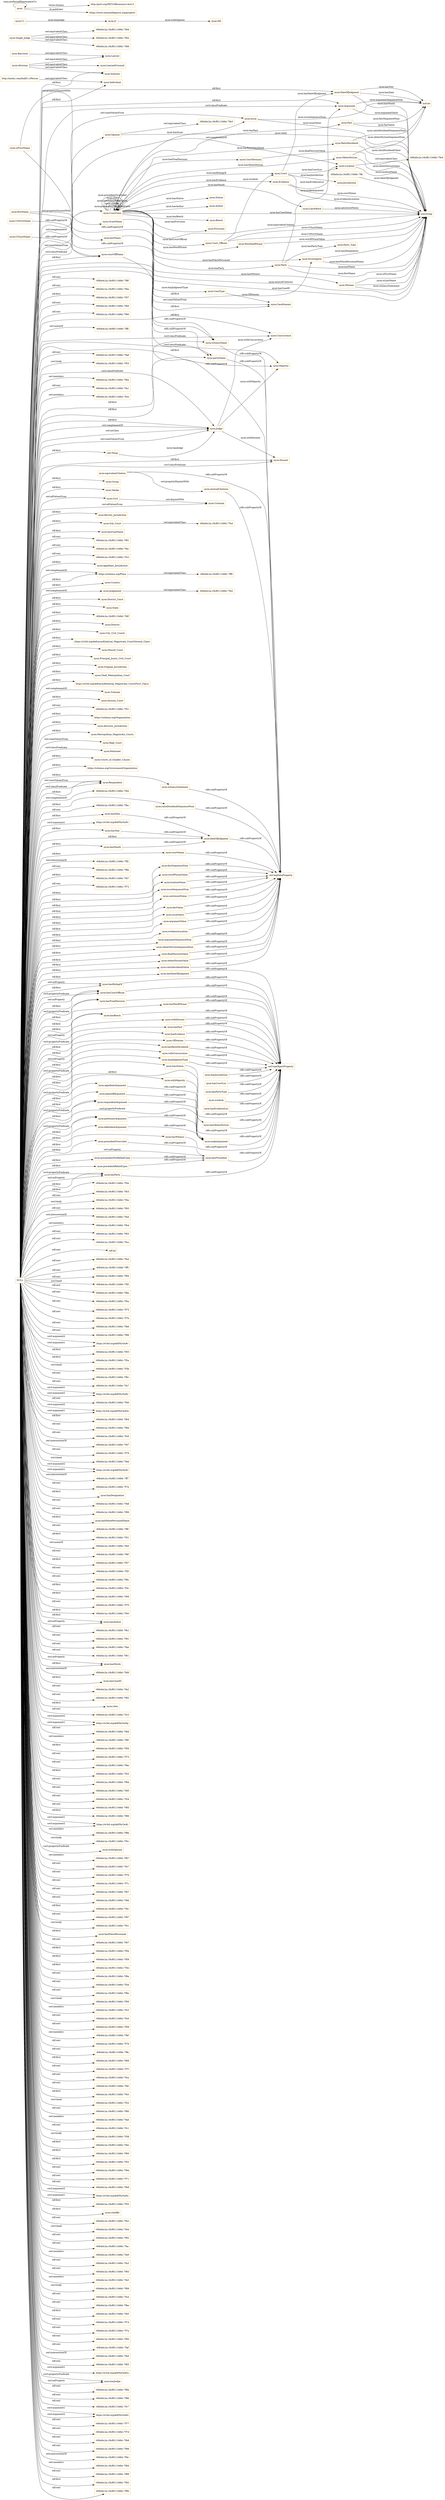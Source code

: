 digraph ar2dtool_diagram { 
rankdir=LR;
size="1501"
node [shape = rectangle, color="orange"]; "nyon:Issue" "nyon:Group" "nyon:Taluka" "nyon:Civil" "nyon:Statue" "nyon:Review_Jurisdiction" "nyon:Sub_Court" "nyon:ObiterDictum" "nyon:Solicitor" "nyon:Lawyer" "nyon:Appellant_Jurisdiction" "nyon:Jurisdiction" "https://schema.org/Place" "nyon:Evidence" "nyon:Opinion" "nyon:Judgement" "-60bd4c2a:18cf811348d:-7fe4" "nyon:Author" "nyon:CatchWord" "-60bd4c2a:18cf811348d:-7fe3" "nyon:Court_Official" "nyon:WordAndPhrase" "nyon:Country" "nyon:Attorney" "nyon:DateOfJudgment" "http://xmlns.com/foaf/0.1/Person" "nyon:Party_Type" "nyon:Concurrence" "nyon:CaseType" "nyon:Fact" "nyon:District_Court" "nyon:State" "nyon:Party" "-60bd4c2a:18cf811348d:-7fd4" "-60bd4c2a:18cf811348d:-7fdf" "nyon:District" "nyon:Provision" "nyon:Majority" "nyon:City_Civil_Courts" "nyon:Single_Judge" "https://w3id.org/def/nyon#Judicial_Magistrate_Court(Second_Class)" "nyon:Munsif_Court" "nyon:LearnedCounsel" "nyon:Principal_Junior_Civil_Court" "nyon:CaseDomain" "nyon:Original_Jurisdiction" "nyon:Chief_Meterpolitan_Court" "https://w3id.org/def/nyon#Judicial_Magistrate_Court(First_Class)" "nyon:RatioDecidendi" "nyon:Investigator" "nyon:Criminal" "-60bd4c2a:18cf811348d:-7fcd" "nyon:Tribunal" "nyon:Barrister" "nyon:Session_Court" "nyon:Individual" "https://schema.org/Organization" "nyon:Advisory_Jurisdiction" "nyon:Court" "nyon:Witness" "nyon:Bench" "-60bd4c2a:18cf811348d:-7ff9" "nyon:Metropolitan_Magistrate_Courts" "nyon:High_Court" "nyon:Judge" "nyon:CourtCase" "nyon:Petitioner" "-60bd4c2a:18cf811348d:-7fd3" "nyon:Dissent" "nyon:Argument" "-60bd4c2a:18cf811348d:-7fe5" "nyon:Location" "nyon:Courts_of_Smaller_Causes" "https://schema.org/GovernmentOrganization" "nyon:CourtDecision" "nyon:Respondent" "-60bd4c2a:18cf811348d:-7fd9" "-60bd4c2a:18cf811348d:-7fd2" "-60bd4c2a:18cf811348d:-7ffc" ; /*classes style*/
	"nyon:ratioDecidendiValue" -> "owl:topDataProperty" [ label = "rdfs:subPropertyOf" ];
	"nyon:witnessStatement" -> "owl:topDataProperty" [ label = "rdfs:subPropertyOf" ];
	"nyon:ratioDecidendiSequenceNum" -> "owl:topDataProperty" [ label = "rdfs:subPropertyOf" ];
	"https://schema.org/Place" -> "-60bd4c2a:18cf811348d:-7ff9" [ label = "owl:equivalentClass" ];
	"nyon:wLastName" -> "nyon:witnessName" [ label = "rdfs:subPropertyOf" ];
	"nyon:withMajority" -> "owl:topObjectProperty" [ label = "rdfs:subPropertyOf" ];
	"nyon:equivalentCitation" -> "nyon:neutralCitations" [ label = "owl:propertyDisjointWith" ];
	"nyon:equivalentCitation" -> "owl:topDataProperty" [ label = "rdfs:subPropertyOf" ];
	"nyon:dateOfJudgment" -> "owl:topDataProperty" [ label = "rdfs:subPropertyOf" ];
	"nyon:hasYear" -> "nyon:dateOfJudgment" [ label = "rdfs:subPropertyOf" ];
	"nyon:partyName" -> "owl:topDataProperty" [ label = "rdfs:subPropertyOf" ];
	"nyon:courtOffName" -> "owl:topDataProperty" [ label = "rdfs:subPropertyOf" ];
	"nyon:courtName" -> "owl:topDataProperty" [ label = "rdfs:subPropertyOf" ];
	"nyon:factSequenceNum" -> "owl:topDataProperty" [ label = "rdfs:subPropertyOf" ];
	"nyon:Opinion" -> "-60bd4c2a:18cf811348d:-7fe3" [ label = "owl:equivalentClass" ];
	"nyon:plaintiffArgument" -> "nyon:makeArgument" [ label = "rdfs:subPropertyOf" ];
	"nyon:Sub_Court" -> "-60bd4c2a:18cf811348d:-7fcd" [ label = "owl:equivalentClass" ];
	"nyon:hasWitness" -> "owl:topObjectProperty" [ label = "rdfs:subPropertyOf" ];
	"nyon:precedentReliedUpon" -> "nyon:hasPrecedent" [ label = "rdfs:subPropertyOf" ];
	"nyon:Civil" -> "nyon:Criminal" [ label = "owl:disjointWith" ];
	"nyon:wordPhraseValue" -> "owl:topDataProperty" [ label = "rdfs:subPropertyOf" ];
	"nyon:locationName" -> "owl:topDataProperty" [ label = "rdfs:subPropertyOf" ];
	"nyon:issueSequenceNum" -> "owl:topDataProperty" [ label = "rdfs:subPropertyOf" ];
	"nyon:hasParty" -> "owl:topObjectProperty" [ label = "rdfs:subPropertyOf" ];
	"nyon:hasDateOfJudgment" -> "owl:topObjectProperty" [ label = "rdfs:subPropertyOf" ];
	"nyon:hasRulingOf" -> "owl:topObjectProperty" [ label = "rdfs:subPropertyOf" ];
	"nyon:hasPrecedent" -> "owl:topObjectProperty" [ label = "rdfs:subPropertyOf" ];
	"nyon:catchwordValue" -> "owl:topDataProperty" [ label = "rdfs:subPropertyOf" ];
	"nyon:factValue" -> "owl:topDataProperty" [ label = "rdfs:subPropertyOf" ];
	"nyon:hasCourtOfficial" -> "owl:topObjectProperty" [ label = "rdfs:subPropertyOf" ];
	"nyon:issueValue" -> "owl:topDataProperty" [ label = "rdfs:subPropertyOf" ];
	"nyon:makeArgument" -> "owl:topObjectProperty" [ label = "rdfs:subPropertyOf" ];
	"nyon:hasFinalDecision" -> "owl:topObjectProperty" [ label = "rdfs:subPropertyOf" ];
	"nyon:lastName" -> "nyon:partyName" [ label = "rdfs:subPropertyOf" ];
	"nyon:respondentArgument" -> "nyon:makeArgument" [ label = "rdfs:subPropertyOf" ];
	"nyon:Judgement" -> "-60bd4c2a:18cf811348d:-7fe5" [ label = "owl:equivalentClass" ];
	"nyon:argumentValue" -> "owl:topDataProperty" [ label = "rdfs:subPropertyOf" ];
	"nyon:precedentOverruled" -> "nyon:hasPrecedent" [ label = "rdfs:subPropertyOf" ];
	"nyon:J1" -> "nyon:M0" [ label = "nyon:withOpinion" ];
	"nyon:hasWordPhrase" -> "owl:topObjectProperty" [ label = "rdfs:subPropertyOf" ];
	"NULL" -> "nyon:Respondent" [ label = "rdf:first" ];
	"NULL" -> "-60bd4c2a:18cf811348d:-7f5e" [ label = "rdf:first" ];
	"NULL" -> "nyon:Munsif_Court" [ label = "rdf:first" ];
	"NULL" -> "-60bd4c2a:18cf811348d:-7fb3" [ label = "rdf:rest" ];
	"NULL" -> "nyon:hasBench" [ label = "owl:onProperty" ];
	"NULL" -> "-60bd4c2a:18cf811348d:-7f4a" [ label = "swrl:body" ];
	"NULL" -> "-60bd4c2a:18cf811348d:-7f93" [ label = "rdf:rest" ];
	"NULL" -> "nyon:plaintiffArgument" [ label = "rdf:first" ];
	"NULL" -> "-60bd4c2a:18cf811348d:-7fed" [ label = "owl:intersectionOf" ];
	"NULL" -> "-60bd4c2a:18cf811348d:-7fb4" [ label = "owl:members" ];
	"NULL" -> "-60bd4c2a:18cf811348d:-7f63" [ label = "rdf:rest" ];
	"NULL" -> "nyon:factValue" [ label = "rdf:first" ];
	"NULL" -> "-60bd4c2a:18cf811348d:-7fce" [ label = "rdf:rest" ];
	"NULL" -> "nyon:hasCourtOfficial" [ label = "owl:onProperty" ];
	"NULL" -> "rdf:nil" [ label = "rdf:rest" ];
	"NULL" -> "-60bd4c2a:18cf811348d:-7fa4" [ label = "rdf:rest" ];
	"NULL" -> "-60bd4c2a:18cf811348d:-7ff5" [ label = "rdf:rest" ];
	"NULL" -> "nyon:ratioDecidendiValue" [ label = "rdf:first" ];
	"NULL" -> "nyon:Appellant_Jurisdiction" [ label = "rdf:first" ];
	"NULL" -> "-60bd4c2a:18cf811348d:-7f84" [ label = "rdf:rest" ];
	"NULL" -> "nyon:petitionerArgument" [ label = "rdf:first" ];
	"NULL" -> "nyon:Taluka" [ label = "rdf:first" ];
	"NULL" -> "-60bd4c2a:18cf811348d:-7f5f" [ label = "swrl:head" ];
	"NULL" -> "-60bd4c2a:18cf811348d:-7f8a" [ label = "rdf:rest" ];
	"NULL" -> "nyon:Individual" [ label = "rdf:first" ];
	"NULL" -> "-60bd4c2a:18cf811348d:-7f5a" [ label = "rdf:rest" ];
	"NULL" -> "nyon:CaseDomain" [ label = "rdf:first" ];
	"NULL" -> "nyon:argumentValue" [ label = "rdf:first" ];
	"NULL" -> "-60bd4c2a:18cf811348d:-7f75" [ label = "rdf:rest" ];
	"NULL" -> "-60bd4c2a:18cf811348d:-7f7b" [ label = "rdf:rest" ];
	"NULL" -> "-60bd4c2a:18cf811348d:-7fb6" [ label = "rdf:rest" ];
	"NULL" -> "-60bd4c2a:18cf811348d:-7f96" [ label = "rdf:rest" ];
	"NULL" -> "https://w3id.org/def/NyOn#r" [ label = "swrl:argument2" ];
	"NULL" -> "-60bd4c2a:18cf811348d:-7f55" [ label = "rdf:first" ];
	"NULL" -> "-60bd4c2a:18cf811348d:-7f3a" [ label = "rdf:first" ];
	"NULL" -> "nyon:respondentArgument" [ label = "rdf:first" ];
	"NULL" -> "nyon:factSequenceNum" [ label = "rdf:first" ];
	"NULL" -> "-60bd4c2a:18cf811348d:-7f3b" [ label = "swrl:head" ];
	"NULL" -> "nyon:Dissent" [ label = "swrl:classPredicate" ];
	"NULL" -> "https://w3id.org/def/nyon#Judicial_Magistrate_Court(Second_Class)" [ label = "rdf:first" ];
	"NULL" -> "nyon:Civil" [ label = "owl:allValuesFrom" ];
	"NULL" -> "nyon:Tribunal" [ label = "owl:complementOf" ];
	"NULL" -> "nyon:Dissent" [ label = "rdf:first" ];
	"NULL" -> "-60bd4c2a:18cf811348d:-7f6c" [ label = "rdf:rest" ];
	"NULL" -> "-60bd4c2a:18cf811348d:-7fa7" [ label = "rdf:rest" ];
	"NULL" -> "https://w3id.org/def/NyOn#y" [ label = "swrl:argument1" ];
	"NULL" -> "-60bd4c2a:18cf811348d:-7f36" [ label = "rdf:rest" ];
	"NULL" -> "nyon:Original_Jurisdiction" [ label = "rdf:first" ];
	"NULL" -> "https://w3id.org/def/NyOn#m" [ label = "swrl:argument2" ];
	"NULL" -> "-60bd4c2a:18cf811348d:-7f64" [ label = "rdf:first" ];
	"NULL" -> "nyon:District_Court" [ label = "rdf:first" ];
	"NULL" -> "-60bd4c2a:18cf811348d:-7f8d" [ label = "rdf:rest" ];
	"NULL" -> "-60bd4c2a:18cf811348d:-7fc8" [ label = "rdf:rest" ];
	"NULL" -> "-60bd4c2a:18cf811348d:-7fd7" [ label = "owl:intersectionOf" ];
	"NULL" -> "-60bd4c2a:18cf811348d:-7f78" [ label = "rdf:rest" ];
	"NULL" -> "-60bd4c2a:18cf811348d:-7f4d" [ label = "swrl:head" ];
	"NULL" -> "https://w3id.org/def/NyOn#c" [ label = "swrl:argument2" ];
	"NULL" -> "nyon:High_Court" [ label = "owl:someValuesFrom" ];
	"NULL" -> "nyon:withDissent" [ label = "swrl:propertyPredicate" ];
	"NULL" -> "-60bd4c2a:18cf811348d:-7ff7" [ label = "owl:intersectionOf" ];
	"NULL" -> "nyon:Judgement" [ label = "owl:complementOf" ];
	"NULL" -> "-60bd4c2a:18cf811348d:-7f7e" [ label = "rdf:rest" ];
	"NULL" -> "nyon:hasDesignation" [ label = "rdf:first" ];
	"NULL" -> "-60bd4c2a:18cf811348d:-7f48" [ label = "rdf:rest" ];
	"NULL" -> "-60bd4c2a:18cf811348d:-7f99" [ label = "rdf:rest" ];
	"NULL" -> "nyon:partyName" [ label = "rdf:first" ];
	"NULL" -> "nyon:witnessStatement" [ label = "rdf:first" ];
	"NULL" -> "nyon:hasPolicePersonnelName" [ label = "rdf:first" ];
	"NULL" -> "nyon:hasFact" [ label = "rdf:first" ];
	"NULL" -> "-60bd4c2a:18cf811348d:-7ff0" [ label = "rdf:rest" ];
	"NULL" -> "nyon:withMajority" [ label = "swrl:propertyPredicate" ];
	"NULL" -> "nyon:dateOfJudgment" [ label = "rdf:first" ];
	"NULL" -> "nyon:Session_Court" [ label = "rdf:first" ];
	"NULL" -> "-60bd4c2a:18cf811348d:-7f31" [ label = "rdf:first" ];
	"NULL" -> "-60bd4c2a:18cf811348d:-7fe0" [ label = "owl:unionOf" ];
	"NULL" -> "-60bd4c2a:18cf811348d:-7f6f" [ label = "rdf:rest" ];
	"NULL" -> "nyon:Criminal" [ label = "owl:allValuesFrom" ];
	"NULL" -> "nyon:Solicitor" [ label = "rdf:first" ];
	"NULL" -> "nyon:Advisory_Jurisdiction" [ label = "rdf:first" ];
	"NULL" -> "-60bd4c2a:18cf811348d:-7f57" [ label = "rdf:first" ];
	"NULL" -> "-60bd4c2a:18cf811348d:-7f3f" [ label = "rdf:rest" ];
	"NULL" -> "-60bd4c2a:18cf811348d:-7f9c" [ label = "rdf:rest" ];
	"NULL" -> "-60bd4c2a:18cf811348d:-7f3c" [ label = "rdf:first" ];
	"NULL" -> "-60bd4c2a:18cf811348d:-7f49" [ label = "rdf:first" ];
	"NULL" -> "nyon:hasPrecedent" [ label = "owl:onProperty" ];
	"NULL" -> "-60bd4c2a:18cf811348d:-7f70" [ label = "rdf:rest" ];
	"NULL" -> "nyon:Judge" [ label = "swrl:classPredicate" ];
	"NULL" -> "nyon:ratioDecidendiSequenceNum" [ label = "rdf:first" ];
	"NULL" -> "-60bd4c2a:18cf811348d:-7f40" [ label = "rdf:first" ];
	"NULL" -> "nyon:hasAuthor" [ label = "rdf:first" ];
	"NULL" -> "nyon:hasParty" [ label = "owl:onProperty" ];
	"NULL" -> "nyon:hasEvidence" [ label = "rdf:first" ];
	"NULL" -> "nyon:hasRulingOf" [ label = "rdf:first" ];
	"NULL" -> "-60bd4c2a:18cf811348d:-7fb1" [ label = "rdf:rest" ];
	"NULL" -> "nyon:Judge" [ label = "rdf:first" ];
	"NULL" -> "-60bd4c2a:18cf811348d:-7f91" [ label = "rdf:rest" ];
	"NULL" -> "-60bd4c2a:18cf811348d:-7fab" [ label = "rdf:rest" ];
	"NULL" -> "nyon:hasRulingOf" [ label = "owl:onProperty" ];
	"NULL" -> "-60bd4c2a:18cf811348d:-7f61" [ label = "rdf:rest" ];
	"NULL" -> "https://schema.org/Organization" [ label = "rdf:first" ];
	"NULL" -> "nyon:witnessName" [ label = "rdf:first" ];
	"NULL" -> "https://schema.org/GovernmentOrganization" [ label = "rdf:first" ];
	"NULL" -> "nyon:hasWords" [ label = "owl:onProperty" ];
	"NULL" -> "-60bd4c2a:18cf811348d:-7fd0" [ label = "owl:intersectionOf" ];
	"NULL" -> "nyon:hasCaseID" [ label = "rdf:first" ];
	"NULL" -> "-60bd4c2a:18cf811348d:-7fa2" [ label = "rdf:rest" ];
	"NULL" -> "nyon:hasBench" [ label = "rdf:first" ];
	"NULL" -> "-60bd4c2a:18cf811348d:-7f82" [ label = "rdf:rest" ];
	"NULL" -> "nyon:cites" [ label = "rdf:first" ];
	"NULL" -> "nyon:Judge" [ label = "owl:complementOf" ];
	"NULL" -> "-60bd4c2a:18cf811348d:-7fc3" [ label = "rdf:rest" ];
	"NULL" -> "https://w3id.org/def/NyOn#p" [ label = "swrl:argument2" ];
	"NULL" -> "nyon:Respondent" [ label = "owl:someValuesFrom" ];
	"NULL" -> "-60bd4c2a:18cf811348d:-7fbd" [ label = "rdf:rest" ];
	"NULL" -> "-60bd4c2a:18cf811348d:-7f9f" [ label = "owl:members" ];
	"NULL" -> "https://w3id.org/def/NyOn#y" [ label = "swrl:argument2" ];
	"NULL" -> "nyon:OfDomian" [ label = "owl:onProperty" ];
	"NULL" -> "-60bd4c2a:18cf811348d:-7f50" [ label = "rdf:first" ];
	"NULL" -> "-60bd4c2a:18cf811348d:-7f73" [ label = "rdf:rest" ];
	"NULL" -> "-60bd4c2a:18cf811348d:-7fde" [ label = "rdf:rest" ];
	"NULL" -> "nyon:respondentArgument" [ label = "swrl:propertyPredicate" ];
	"NULL" -> "-60bd4c2a:18cf811348d:-7f33" [ label = "rdf:first" ];
	"NULL" -> "-60bd4c2a:18cf811348d:-7f94" [ label = "rdf:rest" ];
	"NULL" -> "nyon:evidenceLocation" [ label = "rdf:first" ];
	"NULL" -> "nyon:hasRatioDecidendi" [ label = "rdf:first" ];
	"NULL" -> "nyon:makeArgument" [ label = "swrl:propertyPredicate" ];
	"NULL" -> "nyon:hasCourtOfficial" [ label = "rdf:first" ];
	"NULL" -> "-60bd4c2a:18cf811348d:-7fd5" [ label = "rdf:rest" ];
	"NULL" -> "nyon:argumentSequenceNum" [ label = "rdf:first" ];
	"NULL" -> "nyon:Review_Jurisdiction" [ label = "rdf:first" ];
	"NULL" -> "-60bd4c2a:18cf811348d:-7f34" [ label = "rdf:rest" ];
	"NULL" -> "-60bd4c2a:18cf811348d:-7f85" [ label = "rdf:rest" ];
	"NULL" -> "-60bd4c2a:18cf811348d:-7f66" [ label = "rdf:first" ];
	"NULL" -> "-60bd4c2a:18cf811348d:-7fdf" [ label = "rdf:first" ];
	"NULL" -> "nyon:withConcurrence" [ label = "swrl:propertyPredicate" ];
	"NULL" -> "nyon:hasCourtOfficial" [ label = "swrl:propertyPredicate" ];
	"NULL" -> "https://w3id.org/def/NyOn#j" [ label = "swrl:argument1" ];
	"NULL" -> "-60bd4c2a:18cf811348d:-7f8b" [ label = "owl:members" ];
	"NULL" -> "-60bd4c2a:18cf811348d:-7f5c" [ label = "swrl:body" ];
	"NULL" -> "nyon:withOpinion" [ label = "swrl:propertyPredicate" ];
	"NULL" -> "nyon:Location" [ label = "owl:complementOf" ];
	"NULL" -> "-60bd4c2a:18cf811348d:-7f87" [ label = "owl:members" ];
	"NULL" -> "-60bd4c2a:18cf811348d:-7fe7" [ label = "rdf:rest" ];
	"NULL" -> "-60bd4c2a:18cf811348d:-7f76" [ label = "rdf:rest" ];
	"NULL" -> "nyon:District" [ label = "rdf:first" ];
	"NULL" -> "nyon:hasWitness" [ label = "rdf:first" ];
	"NULL" -> "nyon:CourtCase" [ label = "owl:someValuesFrom" ];
	"NULL" -> "-60bd4c2a:18cf811348d:-7f7c" [ label = "rdf:rest" ];
	"NULL" -> "-60bd4c2a:18cf811348d:-7fb7" [ label = "rdf:rest" ];
	"NULL" -> "-60bd4c2a:18cf811348d:-7f46" [ label = "rdf:rest" ];
	"NULL" -> "-60bd4c2a:18cf811348d:-7f4c" [ label = "rdf:first" ];
	"NULL" -> "nyon:CourtCase" [ label = "swrl:classPredicate" ];
	"NULL" -> "-60bd4c2a:18cf811348d:-7f97" [ label = "rdf:rest" ];
	"NULL" -> "-60bd4c2a:18cf811348d:-7f41" [ label = "swrl:body" ];
	"NULL" -> "nyon:hasPolicePersonnel" [ label = "rdf:first" ];
	"NULL" -> "nyon:catchwordValue" [ label = "rdf:first" ];
	"NULL" -> "-60bd4c2a:18cf811348d:-7f67" [ label = "rdf:rest" ];
	"NULL" -> "nyon:issueValue" [ label = "rdf:first" ];
	"NULL" -> "owl:Thing" [ label = "rdf:first" ];
	"NULL" -> "https://w3id.org/def/NyOn#r" [ label = "swrl:argument1" ];
	"NULL" -> "nyon:Argument" [ label = "rdf:first" ];
	"NULL" -> "nyon:courtName" [ label = "rdf:first" ];
	"NULL" -> "-60bd4c2a:18cf811348d:-7f5b" [ label = "rdf:first" ];
	"NULL" -> "https://w3id.org/def/nyon#Judicial_Magistrate_Court(First_Class)" [ label = "rdf:first" ];
	"NULL" -> "-60bd4c2a:18cf811348d:-7f59" [ label = "rdf:first" ];
	"NULL" -> "-60bd4c2a:18cf811348d:-7f3e" [ label = "rdf:first" ];
	"NULL" -> "-60bd4c2a:18cf811348d:-7f9a" [ label = "rdf:rest" ];
	"NULL" -> "-60bd4c2a:18cf811348d:-7f3d" [ label = "rdf:rest" ];
	"NULL" -> "-60bd4c2a:18cf811348d:-7f8e" [ label = "rdf:rest" ];
	"NULL" -> "-60bd4c2a:18cf811348d:-7f56" [ label = "swrl:head" ];
	"NULL" -> "-60bd4c2a:18cf811348d:-7fc5" [ label = "owl:members" ];
	"NULL" -> "-60bd4c2a:18cf811348d:-7fc9" [ label = "rdf:rest" ];
	"NULL" -> "-60bd4c2a:18cf811348d:-7f58" [ label = "rdf:rest" ];
	"NULL" -> "-60bd4c2a:18cf811348d:-7fbf" [ label = "owl:members" ];
	"NULL" -> "nyon:courtOffName" [ label = "rdf:first" ];
	"NULL" -> "https://schema.org/Place" [ label = "owl:complementOf" ];
	"NULL" -> "nyon:State" [ label = "rdf:first" ];
	"NULL" -> "-60bd4c2a:18cf811348d:-7f79" [ label = "rdf:rest" ];
	"NULL" -> "-60bd4c2a:18cf811348d:-7ffa" [ label = "rdf:rest" ];
	"NULL" -> "nyon:Investigator" [ label = "rdf:first" ];
	"NULL" -> "nyon:Concurrence" [ label = "swrl:classPredicate" ];
	"NULL" -> "-60bd4c2a:18cf811348d:-7f68" [ label = "rdf:first" ];
	"NULL" -> "nyon:precendentNotReliedUpon" [ label = "rdf:first" ];
	"NULL" -> "https://schema.org/Place" [ label = "rdf:first" ];
	"NULL" -> "-60bd4c2a:18cf811348d:-7f7f" [ label = "rdf:rest" ];
	"NULL" -> "-60bd4c2a:18cf811348d:-7fca" [ label = "rdf:rest" ];
	"NULL" -> "-60bd4c2a:18cf811348d:-7f4f" [ label = "rdf:rest" ];
	"NULL" -> "-60bd4c2a:18cf811348d:-7f43" [ label = "rdf:first" ];
	"NULL" -> "-60bd4c2a:18cf811348d:-7f32" [ label = "swrl:head" ];
	"NULL" -> "nyon:hasJudgmentType" [ label = "rdf:first" ];
	"NULL" -> "-60bd4c2a:18cf811348d:-7f80" [ label = "rdf:rest" ];
	"NULL" -> "https://w3id.org/def/NyOn#c" [ label = "swrl:argument1" ];
	"NULL" -> "nyon:Judge" [ label = "owl:onClass" ];
	"NULL" -> "-60bd4c2a:18cf811348d:-7fad" [ label = "owl:members" ];
	"NULL" -> "-60bd4c2a:18cf811348d:-7fc1" [ label = "rdf:rest" ];
	"NULL" -> "https://w3id.org/def/NyOn#j" [ label = "swrl:argument2" ];
	"NULL" -> "-60bd4c2a:18cf811348d:-7f38" [ label = "swrl:body" ];
	"NULL" -> "nyon:Opinion" [ label = "owl:complementOf" ];
	"NULL" -> "-60bd4c2a:18cf811348d:-7f4e" [ label = "rdf:first" ];
	"NULL" -> "-60bd4c2a:18cf811348d:-7f60" [ label = "rdf:first" ];
	"NULL" -> "nyon:Majority" [ label = "swrl:classPredicate" ];
	"NULL" -> "-60bd4c2a:18cf811348d:-7f52" [ label = "rdf:first" ];
	"NULL" -> "-60bd4c2a:18cf811348d:-7f9d" [ label = "rdf:rest" ];
	"NULL" -> "nyon:Concurrence" [ label = "rdf:first" ];
	"NULL" -> "-60bd4c2a:18cf811348d:-7f71" [ label = "rdf:rest" ];
	"NULL" -> "nyon:locationName" [ label = "rdf:first" ];
	"NULL" -> "-60bd4c2a:18cf811348d:-7fb9" [ label = "rdf:rest" ];
	"NULL" -> "nyon:hasFinalDecision" [ label = "rdf:first" ];
	"NULL" -> "https://w3id.org/def/NyOn#a" [ label = "swrl:argument2" ];
	"NULL" -> "-60bd4c2a:18cf811348d:-7f35" [ label = "rdf:first" ];
	"NULL" -> "nyon:hasAuthor" [ label = "owl:onProperty" ];
	"NULL" -> "nyon:citedBy" [ label = "rdf:first" ];
	"NULL" -> "-60bd4c2a:18cf811348d:-7fb2" [ label = "rdf:rest" ];
	"NULL" -> "-60bd4c2a:18cf811348d:-7f44" [ label = "swrl:head" ];
	"NULL" -> "-60bd4c2a:18cf811348d:-7f92" [ label = "rdf:rest" ];
	"NULL" -> "-60bd4c2a:18cf811348d:-7fac" [ label = "rdf:rest" ];
	"NULL" -> "nyon:hasYear" [ label = "rdf:first" ];
	"NULL" -> "nyon:hasMonth" [ label = "rdf:first" ];
	"NULL" -> "-60bd4c2a:18cf811348d:-7fa9" [ label = "owl:members" ];
	"NULL" -> "nyon:hasDateOfJudgment" [ label = "rdf:first" ];
	"NULL" -> "nyon:Petitioner" [ label = "swrl:classPredicate" ];
	"NULL" -> "nyon:hasStatue" [ label = "rdf:first" ];
	"NULL" -> "-60bd4c2a:18cf811348d:-7fa3" [ label = "rdf:rest" ];
	"NULL" -> "nyon:City_Civil_Courts" [ label = "rdf:first" ];
	"NULL" -> "-60bd4c2a:18cf811348d:-7f83" [ label = "rdf:rest" ];
	"NULL" -> "nyon:Courts_of_Smaller_Causes" [ label = "rdf:first" ];
	"NULL" -> "nyon:precedentReliedUpon" [ label = "rdf:first" ];
	"NULL" -> "-60bd4c2a:18cf811348d:-7fa5" [ label = "owl:members" ];
	"NULL" -> "-60bd4c2a:18cf811348d:-7f69" [ label = "swrl:body" ];
	"NULL" -> "-60bd4c2a:18cf811348d:-7fc4" [ label = "rdf:rest" ];
	"NULL" -> "-60bd4c2a:18cf811348d:-7fbe" [ label = "rdf:rest" ];
	"NULL" -> "nyon:obiterDictumSequenceNum" [ label = "rdf:first" ];
	"NULL" -> "nyon:hasParty" [ label = "rdf:first" ];
	"NULL" -> "nyon:wordPhraseValue" [ label = "rdf:first" ];
	"NULL" -> "nyon:Argument" [ label = "swrl:classPredicate" ];
	"NULL" -> "-60bd4c2a:18cf811348d:-7f45" [ label = "rdf:first" ];
	"NULL" -> "-60bd4c2a:18cf811348d:-7f74" [ label = "rdf:rest" ];
	"NULL" -> "nyon:Respondent" [ label = "swrl:classPredicate" ];
	"NULL" -> "nyon:Chief_Meterpolitan_Court" [ label = "rdf:first" ];
	"NULL" -> "-60bd4c2a:18cf811348d:-7f7a" [ label = "rdf:rest" ];
	"NULL" -> "-60bd4c2a:18cf811348d:-7f95" [ label = "rdf:rest" ];
	"NULL" -> "-60bd4c2a:18cf811348d:-7faf" [ label = "rdf:rest" ];
	"NULL" -> "-60bd4c2a:18cf811348d:-7fe9" [ label = "owl:intersectionOf" ];
	"NULL" -> "-60bd4c2a:18cf811348d:-7f65" [ label = "rdf:rest" ];
	"NULL" -> "https://w3id.org/def/NyOn#cj" [ label = "swrl:argument1" ];
	"NULL" -> "-60bd4c2a:18cf811348d:-7fd2" [ label = "owl:complementOf" ];
	"NULL" -> "nyon:hasJudge" [ label = "swrl:propertyPredicate" ];
	"NULL" -> "-60bd4c2a:18cf811348d:-7f6b" [ label = "rdf:rest" ];
	"NULL" -> "-60bd4c2a:18cf811348d:-7f86" [ label = "rdf:rest" ];
	"NULL" -> "nyon:Group" [ label = "rdf:first" ];
	"NULL" -> "nyon:finalDecisionValue" [ label = "rdf:first" ];
	"NULL" -> "-60bd4c2a:18cf811348d:-7fc7" [ label = "rdf:rest" ];
	"NULL" -> "nyon:hasObiterDictum" [ label = "rdf:first" ];
	"NULL" -> "https://w3id.org/def/NyOn#d" [ label = "swrl:argument1" ];
	"NULL" -> "nyon:Majority" [ label = "rdf:first" ];
	"NULL" -> "nyon:issueSequenceNum" [ label = "rdf:first" ];
	"NULL" -> "https://w3id.org/def/NyOn#d" [ label = "swrl:argument2" ];
	"NULL" -> "-60bd4c2a:18cf811348d:-7f77" [ label = "rdf:rest" ];
	"NULL" -> "nyon:hasWordPhrase" [ label = "rdf:first" ];
	"NULL" -> "nyon:hasWords" [ label = "rdf:first" ];
	"NULL" -> "nyon:defendentArgument" [ label = "rdf:first" ];
	"NULL" -> "nyon:hasParty" [ label = "swrl:propertyPredicate" ];
	"NULL" -> "-60bd4c2a:18cf811348d:-7f7d" [ label = "rdf:rest" ];
	"NULL" -> "-60bd4c2a:18cf811348d:-7fb8" [ label = "rdf:rest" ];
	"NULL" -> "-60bd4c2a:18cf811348d:-7f98" [ label = "rdf:rest" ];
	"NULL" -> "nyon:hasDate" [ label = "rdf:first" ];
	"NULL" -> "-60bd4c2a:18cf811348d:-7fdc" [ label = "owl:intersectionOf" ];
	"NULL" -> "https://w3id.org/def/NyOn#a" [ label = "swrl:argument1" ];
	"NULL" -> "-60bd4c2a:18cf811348d:-7f6d" [ label = "owl:members" ];
	"NULL" -> "nyon:hasJudge" [ label = "owl:onProperty" ];
	"NULL" -> "nyon:petitionerArgument" [ label = "swrl:propertyPredicate" ];
	"NULL" -> "-60bd4c2a:18cf811348d:-7f89" [ label = "rdf:rest" ];
	"NULL" -> "-60bd4c2a:18cf811348d:-7f62" [ label = "rdf:first" ];
	"NULL" -> "-60bd4c2a:18cf811348d:-7f9b" [ label = "rdf:rest" ];
	"NULL" -> "-60bd4c2a:18cf811348d:-7f8f" [ label = "rdf:rest" ];
	"NULL" -> "nyon:Sub_Court" [ label = "rdf:first" ];
	"NULL" -> "-60bd4c2a:18cf811348d:-7fda" [ label = "rdf:rest" ];
	"NULL" -> "https://w3id.org/def/NyOn#p" [ label = "swrl:argument1" ];
	"NULL" -> "-60bd4c2a:18cf811348d:-7f37" [ label = "rdf:first" ];
	"NULL" -> "-60bd4c2a:18cf811348d:-7fb0" [ label = "rdf:rest" ];
	"NULL" -> "-60bd4c2a:18cf811348d:-7f90" [ label = "rdf:rest" ];
	"NULL" -> "-60bd4c2a:18cf811348d:-7ffb" [ label = "owl:unionOf" ];
	"NULL" -> "nyon:precedentOverruled" [ label = "rdf:first" ];
	"NULL" -> "nyon:Issue" [ label = "owl:someValuesFrom" ];
	"NULL" -> "-60bd4c2a:18cf811348d:-7fa8" [ label = "rdf:rest" ];
	"NULL" -> "-60bd4c2a:18cf811348d:-7f53" [ label = "swrl:body" ];
	"NULL" -> "nyon:hasFinalDecision" [ label = "swrl:propertyPredicate" ];
	"NULL" -> "-60bd4c2a:18cf811348d:-7fba" [ label = "owl:members" ];
	"NULL" -> "https://w3id.org/def/NyOn#m" [ label = "swrl:argument1" ];
	"NULL" -> "-60bd4c2a:18cf811348d:-7fa1" [ label = "rdf:rest" ];
	"NULL" -> "-60bd4c2a:18cf811348d:-7fcb" [ label = "owl:members" ];
	"NULL" -> "nyon:hasCaseName" [ label = "rdf:first" ];
	"NULL" -> "-60bd4c2a:18cf811348d:-7f81" [ label = "rdf:rest" ];
	"NULL" -> "nyon:Country" [ label = "rdf:first" ];
	"NULL" -> "-60bd4c2a:18cf811348d:-7fec" [ label = "rdf:rest" ];
	"NULL" -> "nyon:obiterDictumValue" [ label = "rdf:first" ];
	"NULL" -> "-60bd4c2a:18cf811348d:-7fc2" [ label = "rdf:rest" ];
	"NULL" -> "nyon:appellantArgument" [ label = "rdf:first" ];
	"NULL" -> "nyon:Metropolitan_Magistrate_Courts" [ label = "rdf:first" ];
	"NULL" -> "-60bd4c2a:18cf811348d:-7f51" [ label = "rdf:rest" ];
	"NULL" -> "nyon:DateOfJudgment" [ label = "rdf:first" ];
	"NULL" -> "nyon:Judge" [ label = "owl:someValuesFrom" ];
	"NULL" -> "-60bd4c2a:18cf811348d:-7fbc" [ label = "rdf:rest" ];
	"NULL" -> "https://w3id.org/def/NyOn#x" [ label = "swrl:argument1" ];
	"NULL" -> "-60bd4c2a:18cf811348d:-7ff2" [ label = "owl:intersectionOf" ];
	"NULL" -> "-60bd4c2a:18cf811348d:-7f9e" [ label = "rdf:rest" ];
	"NULL" -> "-60bd4c2a:18cf811348d:-7f47" [ label = "rdf:first" ];
	"NULL" -> "-60bd4c2a:18cf811348d:-7f72" [ label = "rdf:rest" ];
	"NULL" -> "nyon:CaseDomain" [ label = "owl:someValuesFrom" ];
	"NULL" -> "nyon:Principal_Junior_Civil_Court" [ label = "rdf:first" ];
	"nyon:hasStatue" -> "owl:topObjectProperty" [ label = "rdfs:subPropertyOf" ];
	"nyon:hasJurisdiction" -> "owl:topObjectProperty" [ label = "rdfs:subPropertyOf" ];
	"nyon:defendentArgument" -> "nyon:makeArgument" [ label = "rdfs:subPropertyOf" ];
	"nyon:firstName" -> "nyon:lastName" [ label = "owl:propertyDisjointWith" ];
	"nyon:firstName" -> "nyon:partyName" [ label = "rdfs:subPropertyOf" ];
	"nyon:hasBench" -> "owl:topObjectProperty" [ label = "rdfs:subPropertyOf" ];
	"nyon:argumentSequenceNum" -> "owl:topDataProperty" [ label = "rdfs:subPropertyOf" ];
	"nyon:hasCourtLoc" -> "owl:topObjectProperty" [ label = "rdfs:subPropertyOf" ];
	"nyon:Barrister" -> "nyon:Lawyer" [ label = "owl:equivalentClass" ];
	"nyon:Single_Judge" -> "-60bd4c2a:18cf811348d:-7fd3" [ label = "owl:equivalentClass" ];
	"nyon:Single_Judge" -> "-60bd4c2a:18cf811348d:-7fd4" [ label = "owl:equivalentClass" ];
	"nyon:Single_Judge" -> "-60bd4c2a:18cf811348d:-7fd9" [ label = "owl:equivalentClass" ];
	"nyon:C1" -> "nyon:J1" [ label = "nyon:hasJudge" ];
	"nyon:evidenceLocation" -> "owl:topDataProperty" [ label = "rdfs:subPropertyOf" ];
	"nyon:wFirstName" -> "nyon:wLastName" [ label = "owl:propertyDisjointWith" ];
	"nyon:wFirstName" -> "nyon:witnessName" [ label = "rdfs:subPropertyOf" ];
	"nyon:obiterDictumValue" -> "owl:topDataProperty" [ label = "rdfs:subPropertyOf" ];
	"nyon:hasPartyType" -> "owl:topObjectProperty" [ label = "rdfs:subPropertyOf" ];
	"nyon:hasDate" -> "nyon:dateOfJudgment" [ label = "rdfs:subPropertyOf" ];
	"nyon:obiterDictumSequenceNum" -> "owl:topDataProperty" [ label = "rdfs:subPropertyOf" ];
	"nyon:petitionerArgument" -> "nyon:makeArgument" [ label = "rdfs:subPropertyOf" ];
	"nyon:" -> "http://purl.org/NET/rdflicense/cc-by4.0" [ label = "terms:license" ];
	"nyon:" -> "https://www.semintelligence.org/projects" [ label = "dc:publisher" ];
	"nyon:" -> "nyon:" [ label = "vann:preferredNamespaceUri" ];
	"nyon:withConcurrence" -> "owl:topObjectProperty" [ label = "rdfs:subPropertyOf" ];
	"nyon:Location" -> "-60bd4c2a:18cf811348d:-7fe4" [ label = "owl:equivalentClass" ];
	"nyon:hasJudgmentType" -> "owl:topObjectProperty" [ label = "rdfs:subPropertyOf" ];
	"http://xmlns.com/foaf/0.1/Person" -> "nyon:Individual" [ label = "owl:equivalentClass" ];
	"nyon:appellantArgument" -> "nyon:makeArgument" [ label = "rdfs:subPropertyOf" ];
	"nyon:Attorney" -> "nyon:Solicitor" [ label = "owl:equivalentClass" ];
	"nyon:Attorney" -> "nyon:LearnedCounsel" [ label = "owl:equivalentClass" ];
	"nyon:Attorney" -> "nyon:Lawyer" [ label = "owl:equivalentClass" ];
	"nyon:hasFact" -> "owl:topObjectProperty" [ label = "rdfs:subPropertyOf" ];
	"nyon:neutralCitations" -> "owl:topDataProperty" [ label = "rdfs:subPropertyOf" ];
	"nyon:hasRatioDecidendi" -> "owl:topObjectProperty" [ label = "rdfs:subPropertyOf" ];
	"nyon:withDissent" -> "owl:topObjectProperty" [ label = "rdfs:subPropertyOf" ];
	"nyon:hasObiterDictum" -> "owl:topObjectProperty" [ label = "rdfs:subPropertyOf" ];
	"nyon:worksIn" -> "owl:topObjectProperty" [ label = "rdfs:subPropertyOf" ];
	"nyon:precendentNotReliedUpon" -> "nyon:hasPrecedent" [ label = "rdfs:subPropertyOf" ];
	"nyon:hasMonth" -> "nyon:dateOfJudgment" [ label = "rdfs:subPropertyOf" ];
	"nyon:COFirstName" -> "nyon:courtOffName" [ label = "rdfs:subPropertyOf" ];
	"nyon:hasEvidence" -> "owl:topObjectProperty" [ label = "rdfs:subPropertyOf" ];
	"nyon:OfDomian" -> "owl:topObjectProperty" [ label = "rdfs:subPropertyOf" ];
	"nyon:hasEvidenceLoc" -> "owl:topObjectProperty" [ label = "rdfs:subPropertyOf" ];
	"nyon:COLastName" -> "nyon:courtOffName" [ label = "rdfs:subPropertyOf" ];
	"nyon:finalDecisionValue" -> "owl:topDataProperty" [ label = "rdfs:subPropertyOf" ];
	"nyon:witnessName" -> "owl:topDataProperty" [ label = "rdfs:subPropertyOf" ];
	"nyon:Party" -> "xsd:string" [ label = "nyon:firstName" ];
	"nyon:Witness" -> "xsd:string" [ label = "nyon:witnessStatement" ];
	"nyon:Fact" -> "xsd:string" [ label = "nyon:factValue" ];
	"nyon:Opinion" -> "xsd:string" [ label = "nyon:value" ];
	"nyon:CourtCase" -> "nyon:CourtCase" [ label = "nyon:precendentNotReliedUpon" ];
	"nyon:CourtCase" -> "xsd:string" [ label = "nyon:hasCaseName" ];
	"nyon:DateOfJudgment" -> "xsd:int" [ label = "nyon:hasDate" ];
	"nyon:Court_Official" -> "nyon:Court" [ label = "nyon:worksIn" ];
	"nyon:CourtCase" -> "nyon:CourtCase" [ label = "nyon:citedBy" ];
	"nyon:CourtCase" -> "nyon:Bench" [ label = "nyon:hasBench" ];
	"nyon:Court_Official" -> "xsd:string" [ label = "nyon:COFirstName" ];
	"nyon:Judge" -> "nyon:Majority" [ label = "nyon:withMajority" ];
	"nyon:DateOfJudgment" -> "xsd:int" [ label = "nyon:hasYear" ];
	"nyon:CourtCase" -> "nyon:Statue" [ label = "nyon:hasStatue" ];
	"nyon:CourtCase" -> "nyon:CourtDecision" [ label = "nyon:hasFinalDecision" ];
	"nyon:Party" -> "nyon:Party_Type" [ label = "nyon:hasPartyType" ];
	"nyon:CourtCase" -> "nyon:CourtCase" [ label = "nyon:precedentReliedUpon" ];
	"nyon:RatioDecidendi" -> "xsd:int" [ label = "nyon:ratioDecidendiSequenceNum" ];
	"nyon:Issue" -> "xsd:int" [ label = "nyon:issueSequenceNum" ];
	"nyon:CourtCase" -> "nyon:Party" [ label = "nyon:hasParty" ];
	"nyon:CourtCase" -> "nyon:Court_Official" [ label = "nyon:hasCourtOfficial" ];
	"nyon:CourtCase" -> "xsd:string" [ label = "nyon:neutralCitations" ];
	"nyon:Court" -> "xsd:string" [ label = "nyon:courtName" ];
	"-60bd4c2a:18cf811348d:-7ffc" -> "xsd:string" [ label = "nyon:dateOfJudgment" ];
	"nyon:Court" -> "nyon:Jurisdiction" [ label = "nyon:hasJurisdiction" ];
	"nyon:CourtCase" -> "nyon:CourtCase" [ label = "nyon:cites" ];
	"nyon:Witness" -> "xsd:string" [ label = "nyon:wFirstName" ];
	"nyon:CourtCase" -> "nyon:Witness" [ label = "nyon:hasWitness" ];
	"nyon:CourtCase" -> "nyon:Provision" [ label = "nyon:hasProvision" ];
	"nyon:CatchWord" -> "xsd:string" [ label = "nyon:catchwordValue" ];
	"nyon:CourtCase" -> "nyon:Issue" [ label = "nyon:hasIssue" ];
	"nyon:Witness" -> "xsd:string" [ label = "nyon:wLastName" ];
	"nyon:Fact" -> "xsd:int" [ label = "nyon:factSequenceNum" ];
	"nyon:Court_Official" -> "xsd:string" [ label = "nyon:COLastName" ];
	"nyon:CourtCase" -> "nyon:CatchWord" [ label = "nyon:hasWords" ];
	"nyon:Judge" -> "nyon:Dissent" [ label = "nyon:withDissent" ];
	"nyon:Issue" -> "xsd:string" [ label = "nyon:issueValue" ];
	"nyon:Judge" -> "nyon:Concurrence" [ label = "nyon:withConcurrence" ];
	"nyon:CourtCase" -> "nyon:Investigator" [ label = "nyon:hasPolicePersonnel" ];
	"nyon:Evidence" -> "xsd:string" [ label = "nyon:evidenceLocation" ];
	"nyon:CourtCase" -> "nyon:Fact" [ label = "nyon:hasFact" ];
	"nyon:CourtDecision" -> "xsd:string" [ label = "nyon:finalDecisionValue" ];
	"nyon:Party" -> "xsd:string" [ label = "nyon:lastName" ];
	"nyon:CourtCase" -> "nyon:CaseType" [ label = "nyon:hasJudgmentType" ];
	"nyon:Court" -> "nyon:DateOfJudgment" [ label = "nyon:hasDateOfJudgment" ];
	"nyon:CourtCase" -> "nyon:ObiterDictum" [ label = "nyon:hasObiterDictum" ];
	"nyon:ObiterDictum" -> "xsd:string" [ label = "nyon:obiterDictumValue" ];
	"nyon:CourtCase" -> "xsd:string" [ label = "nyon:hasCaseID" ];
	"nyon:Location" -> "xsd:string" [ label = "nyon:locationName" ];
	"nyon:CourtCase" -> "nyon:Author" [ label = "nyon:hasAuthor" ];
	"nyon:Party" -> "nyon:Argument" [ label = "nyon:makeArgument" ];
	"nyon:CourtCase" -> "nyon:WordAndPhrase" [ label = "nyon:hasWordPhrase" ];
	"nyon:DateOfJudgment" -> "xsd:string" [ label = "nyon:hasMonth" ];
	"nyon:Argument" -> "xsd:int" [ label = "nyon:argumentSequenceNum" ];
	"nyon:Investigator" -> "xsd:string" [ label = "nyon:hasDesignation" ];
	"nyon:CourtCase" -> "nyon:RatioDecidendi" [ label = "nyon:hasRatioDecidendi" ];
	"nyon:ObiterDictum" -> "xsd:int" [ label = "nyon:obiterDictumSequenceNum" ];
	"owl:Thing" -> "nyon:Judge" [ label = "nyon:hasJudge" ];
	"nyon:Court" -> "nyon:Location" [ label = "nyon:hasCourtLoc" ];
	"nyon:CaseType" -> "nyon:CaseDomain" [ label = "nyon:OfDomian" ];
	"nyon:CourtCase" -> "nyon:Evidence" [ label = "nyon:hasEvidence" ];
	"nyon:Evidence" -> "nyon:Location" [ label = "nyon:hasEvidenceLoc" ];
	"nyon:WordAndPhrase" -> "xsd:string" [ label = "nyon:wordPhraseValue" ];
	"nyon:CourtCase" -> "nyon:Court" [ label = "nyon:hasRulingOf" ];
	"nyon:CourtCase" -> "xsd:string" [ label = "nyon:equivalentCitation" ];
	"nyon:Investigator" -> "xsd:string" [ label = "nyon:hasPolicePersonnelName" ];
	"nyon:Argument" -> "xsd:string" [ label = "nyon:argumentValue" ];
	"nyon:CourtCase" -> "nyon:CourtCase" [ label = "nyon:precedentOverruled" ];
	"nyon:RatioDecidendi" -> "xsd:string" [ label = "nyon:ratioDecidendiValue" ];

}
